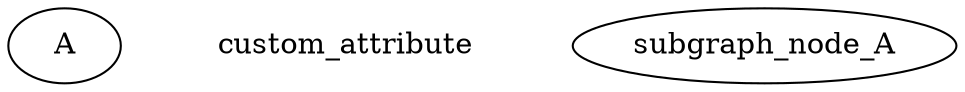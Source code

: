 graph new_graph
{
	"myAttr" = "myVal"
	A [ area = 36, color = "black" ]
	custom_attribute [ color = "white", NodeFileName = "C:\Values" ]
	subgraph test
	{
		"mySubAttr" = "mySubVal" 
		subgraph_node_A [ area = 3, Test = "Val" ]
	}
}